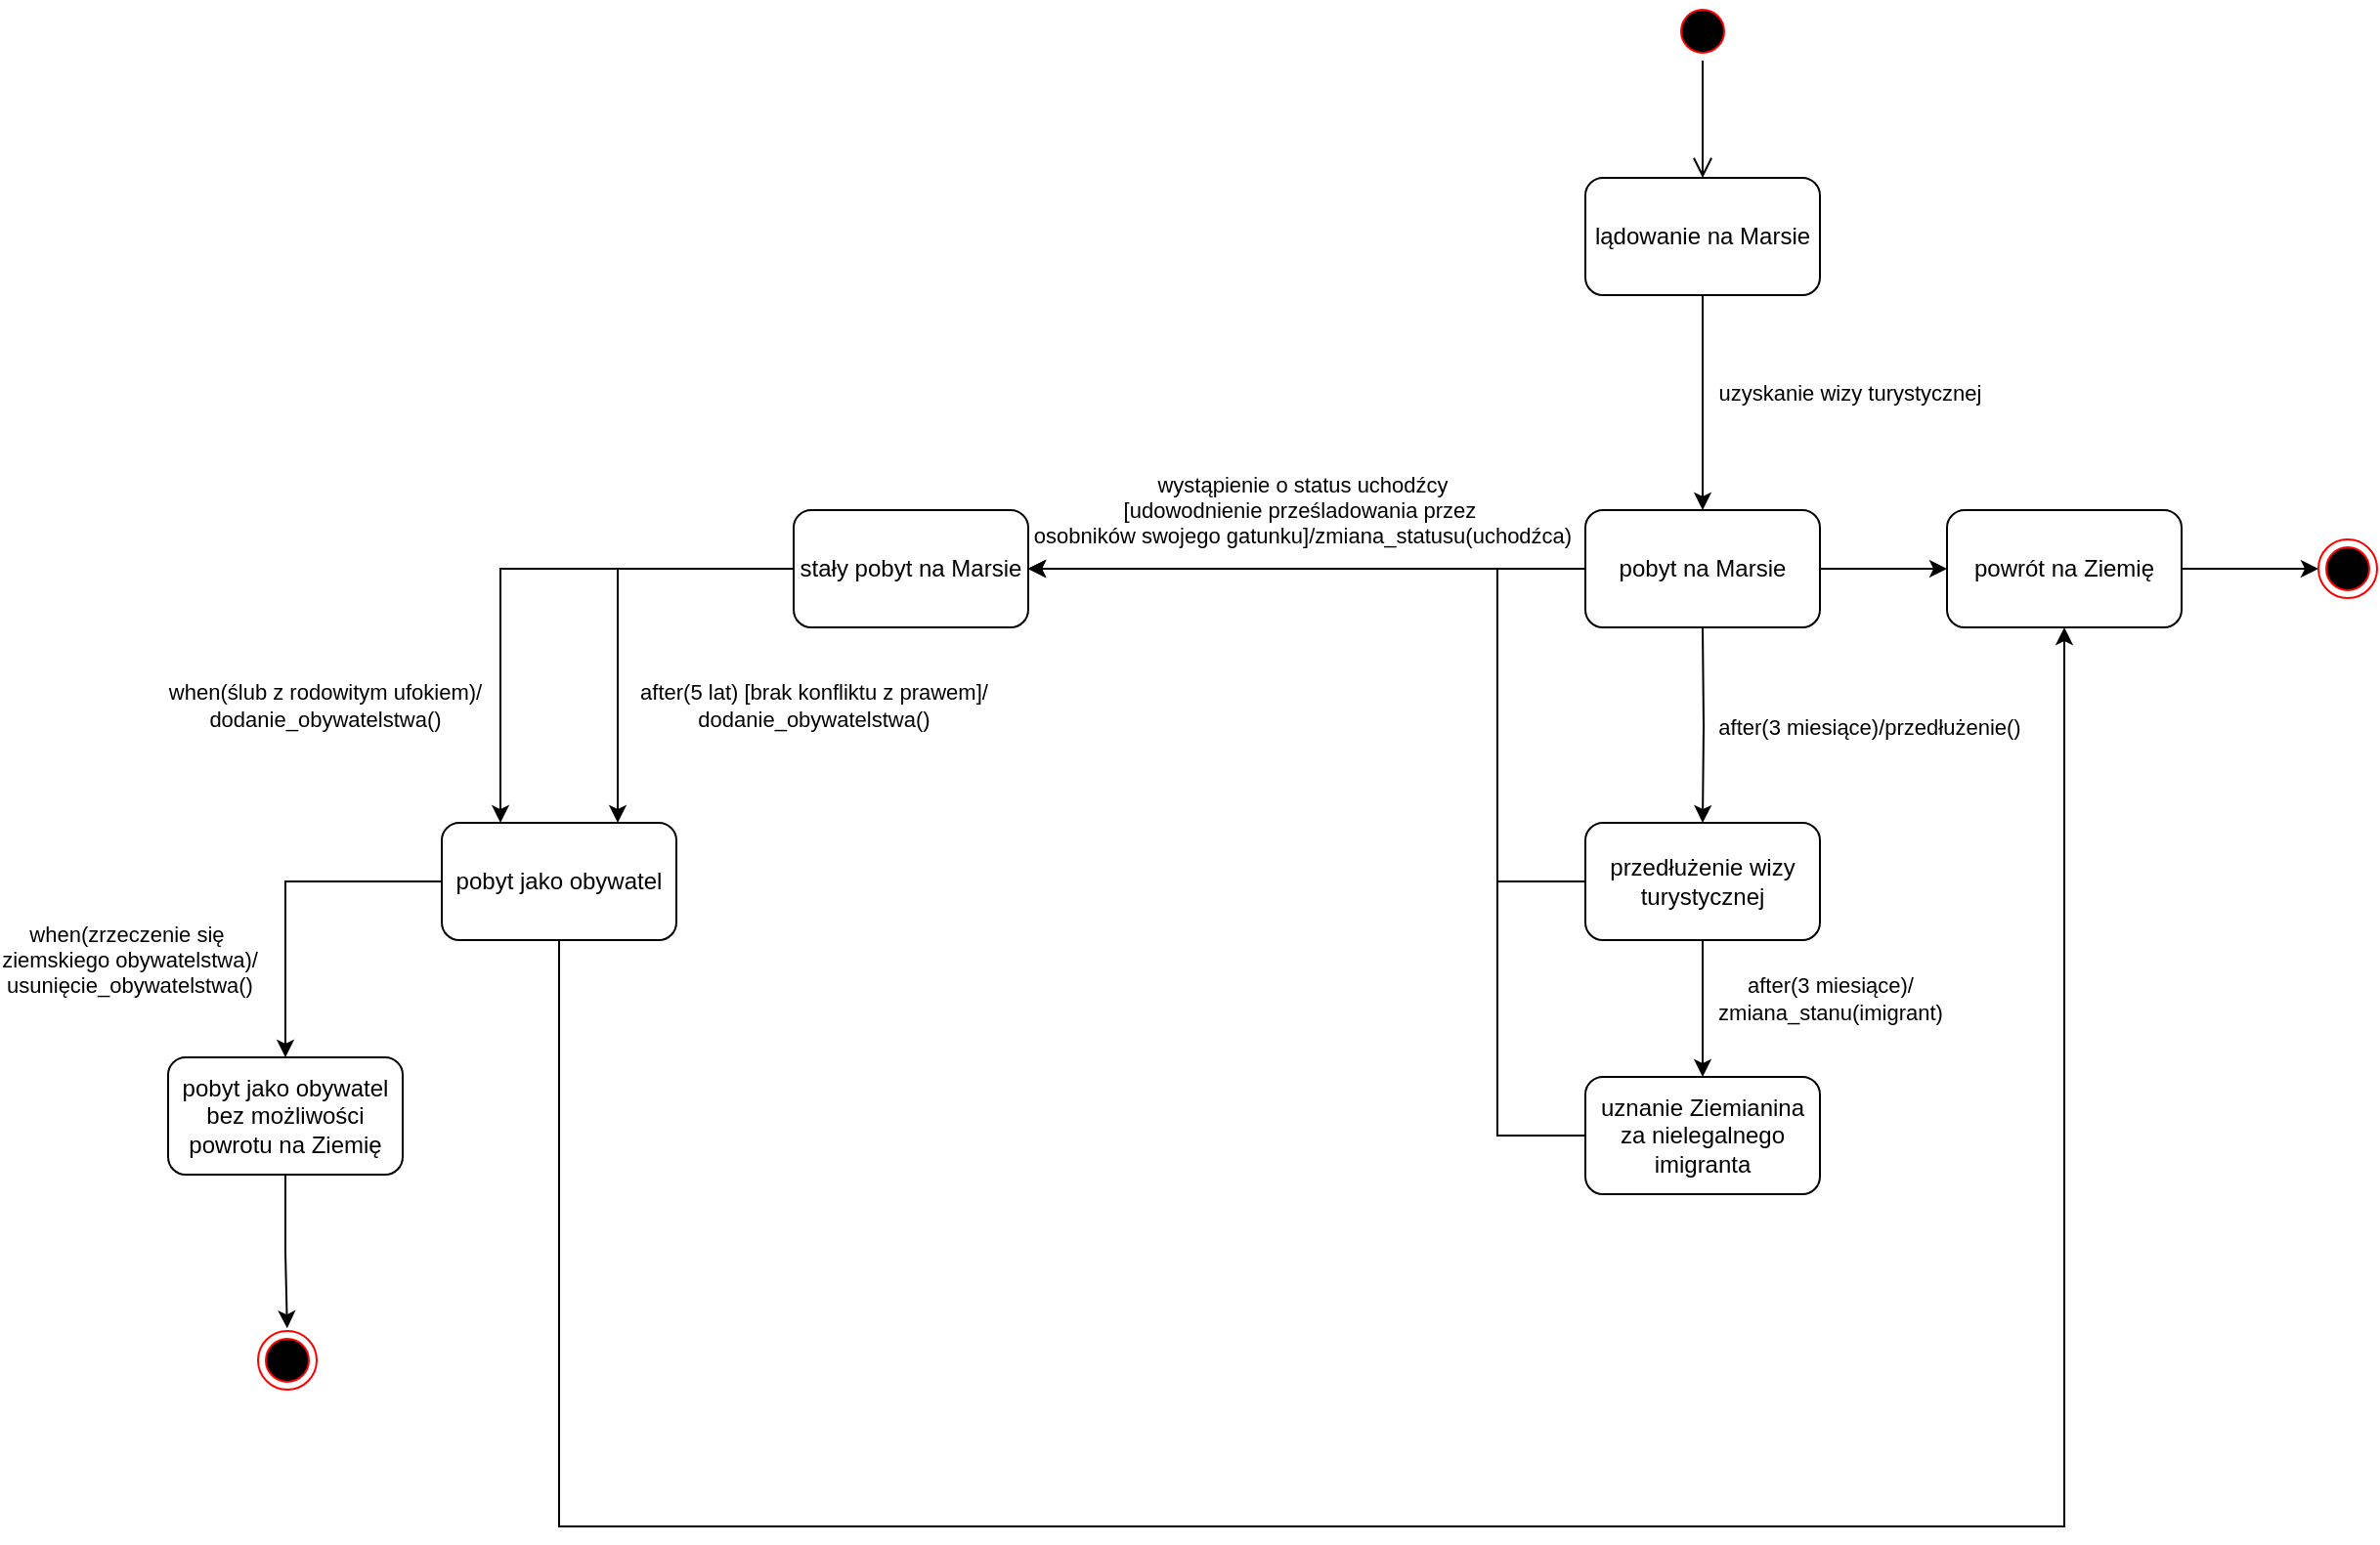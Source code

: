 <mxfile version="24.2.0" type="github">
  <diagram name="Strona-1" id="8CRNDZE9Izpj1-qc91zi">
    <mxGraphModel dx="1525" dy="393" grid="1" gridSize="10" guides="1" tooltips="1" connect="1" arrows="1" fold="1" page="1" pageScale="1" pageWidth="1169" pageHeight="827" math="0" shadow="0">
      <root>
        <mxCell id="0" />
        <mxCell id="1" parent="0" />
        <mxCell id="taRefr_oqiKTdeL5wk_o-3" value="" style="ellipse;html=1;shape=startState;fillColor=#000000;strokeColor=#ff0000;" vertex="1" parent="1">
          <mxGeometry x="140" y="210" width="30" height="30" as="geometry" />
        </mxCell>
        <mxCell id="taRefr_oqiKTdeL5wk_o-4" value="" style="edgeStyle=orthogonalEdgeStyle;html=1;verticalAlign=bottom;endArrow=open;endSize=8;strokeColor=#000000;rounded=0;" edge="1" source="taRefr_oqiKTdeL5wk_o-3" parent="1" target="taRefr_oqiKTdeL5wk_o-5">
          <mxGeometry relative="1" as="geometry">
            <mxPoint x="155" y="300" as="targetPoint" />
          </mxGeometry>
        </mxCell>
        <mxCell id="taRefr_oqiKTdeL5wk_o-7" value="uzyskanie wizy turystycznej" style="edgeStyle=orthogonalEdgeStyle;rounded=0;orthogonalLoop=1;jettySize=auto;html=1;" edge="1" parent="1" source="taRefr_oqiKTdeL5wk_o-5" target="taRefr_oqiKTdeL5wk_o-6">
          <mxGeometry x="-0.091" y="75" relative="1" as="geometry">
            <mxPoint as="offset" />
          </mxGeometry>
        </mxCell>
        <mxCell id="taRefr_oqiKTdeL5wk_o-5" value="lądowanie na Marsie" style="rounded=1;whiteSpace=wrap;html=1;" vertex="1" parent="1">
          <mxGeometry x="95" y="300" width="120" height="60" as="geometry" />
        </mxCell>
        <mxCell id="taRefr_oqiKTdeL5wk_o-9" style="edgeStyle=orthogonalEdgeStyle;rounded=0;orthogonalLoop=1;jettySize=auto;html=1;" edge="1" parent="1" source="taRefr_oqiKTdeL5wk_o-6" target="taRefr_oqiKTdeL5wk_o-8">
          <mxGeometry relative="1" as="geometry" />
        </mxCell>
        <mxCell id="taRefr_oqiKTdeL5wk_o-13" value="after(3 miesiące)/przedłużenie()" style="edgeStyle=orthogonalEdgeStyle;rounded=0;orthogonalLoop=1;jettySize=auto;html=1;" edge="1" parent="1" target="taRefr_oqiKTdeL5wk_o-12">
          <mxGeometry x="0.004" y="-84" relative="1" as="geometry">
            <mxPoint x="155" y="530" as="sourcePoint" />
            <mxPoint x="155" y="600" as="targetPoint" />
            <Array as="points" />
            <mxPoint x="84" y="84" as="offset" />
          </mxGeometry>
        </mxCell>
        <mxCell id="taRefr_oqiKTdeL5wk_o-17" value="wystąpienie o status uchodźcy&lt;div&gt;[udowodnienie prześladowania przez&amp;nbsp;&lt;/div&gt;&lt;div&gt;osobników swojego gatunku]/zmiana_statusu(uchodźca)&lt;/div&gt;" style="edgeStyle=orthogonalEdgeStyle;rounded=0;orthogonalLoop=1;jettySize=auto;html=1;" edge="1" parent="1" source="taRefr_oqiKTdeL5wk_o-6" target="taRefr_oqiKTdeL5wk_o-16">
          <mxGeometry x="0.018" y="-30" relative="1" as="geometry">
            <mxPoint as="offset" />
          </mxGeometry>
        </mxCell>
        <mxCell id="taRefr_oqiKTdeL5wk_o-6" value="pobyt na Marsie" style="rounded=1;whiteSpace=wrap;html=1;" vertex="1" parent="1">
          <mxGeometry x="95" y="470" width="120" height="60" as="geometry" />
        </mxCell>
        <mxCell id="taRefr_oqiKTdeL5wk_o-11" style="edgeStyle=orthogonalEdgeStyle;rounded=0;orthogonalLoop=1;jettySize=auto;html=1;" edge="1" parent="1" source="taRefr_oqiKTdeL5wk_o-8" target="taRefr_oqiKTdeL5wk_o-10">
          <mxGeometry relative="1" as="geometry" />
        </mxCell>
        <mxCell id="taRefr_oqiKTdeL5wk_o-8" value="powrót na Ziemię" style="rounded=1;whiteSpace=wrap;html=1;" vertex="1" parent="1">
          <mxGeometry x="280" y="470" width="120" height="60" as="geometry" />
        </mxCell>
        <mxCell id="taRefr_oqiKTdeL5wk_o-10" value="" style="ellipse;html=1;shape=endState;fillColor=#000000;strokeColor=#ff0000;" vertex="1" parent="1">
          <mxGeometry x="470" y="485" width="30" height="30" as="geometry" />
        </mxCell>
        <mxCell id="taRefr_oqiKTdeL5wk_o-15" value="after(3 miesiące)/&lt;div&gt;zmiana_stanu(imigrant)&lt;/div&gt;" style="edgeStyle=orthogonalEdgeStyle;rounded=0;orthogonalLoop=1;jettySize=auto;html=1;" edge="1" parent="1" source="taRefr_oqiKTdeL5wk_o-12" target="taRefr_oqiKTdeL5wk_o-14">
          <mxGeometry x="-0.143" y="65" relative="1" as="geometry">
            <mxPoint as="offset" />
          </mxGeometry>
        </mxCell>
        <mxCell id="taRefr_oqiKTdeL5wk_o-28" style="edgeStyle=orthogonalEdgeStyle;rounded=0;orthogonalLoop=1;jettySize=auto;html=1;" edge="1" parent="1" source="taRefr_oqiKTdeL5wk_o-12" target="taRefr_oqiKTdeL5wk_o-16">
          <mxGeometry relative="1" as="geometry">
            <Array as="points">
              <mxPoint x="50" y="660" />
              <mxPoint x="50" y="500" />
            </Array>
          </mxGeometry>
        </mxCell>
        <mxCell id="taRefr_oqiKTdeL5wk_o-12" value="przedłużenie wizy turystycznej" style="rounded=1;whiteSpace=wrap;html=1;" vertex="1" parent="1">
          <mxGeometry x="95" y="630" width="120" height="60" as="geometry" />
        </mxCell>
        <mxCell id="taRefr_oqiKTdeL5wk_o-29" style="edgeStyle=orthogonalEdgeStyle;rounded=0;orthogonalLoop=1;jettySize=auto;html=1;" edge="1" parent="1" source="taRefr_oqiKTdeL5wk_o-14" target="taRefr_oqiKTdeL5wk_o-16">
          <mxGeometry relative="1" as="geometry">
            <Array as="points">
              <mxPoint x="50" y="790" />
              <mxPoint x="50" y="500" />
            </Array>
          </mxGeometry>
        </mxCell>
        <mxCell id="taRefr_oqiKTdeL5wk_o-14" value="uznanie Ziemianina za nielegalnego imigranta" style="rounded=1;whiteSpace=wrap;html=1;" vertex="1" parent="1">
          <mxGeometry x="95" y="760" width="120" height="60" as="geometry" />
        </mxCell>
        <mxCell id="taRefr_oqiKTdeL5wk_o-19" value="after(5 lat) [brak konfliktu z prawem]/&lt;div&gt;dodanie_obywatelstwa()&lt;/div&gt;" style="edgeStyle=orthogonalEdgeStyle;rounded=0;orthogonalLoop=1;jettySize=auto;html=1;entryX=0.75;entryY=0;entryDx=0;entryDy=0;" edge="1" parent="1" source="taRefr_oqiKTdeL5wk_o-16" target="taRefr_oqiKTdeL5wk_o-18">
          <mxGeometry x="-1" y="71" relative="1" as="geometry">
            <mxPoint x="10" y="-1" as="offset" />
          </mxGeometry>
        </mxCell>
        <mxCell id="taRefr_oqiKTdeL5wk_o-20" value="when(ślub z rodowitym ufokiem)/&lt;div&gt;dodanie_obywatelstwa()&lt;/div&gt;" style="edgeStyle=orthogonalEdgeStyle;rounded=0;orthogonalLoop=1;jettySize=auto;html=1;entryX=0.25;entryY=0;entryDx=0;entryDy=0;" edge="1" parent="1" source="taRefr_oqiKTdeL5wk_o-16" target="taRefr_oqiKTdeL5wk_o-18">
          <mxGeometry x="0.571" y="-90" relative="1" as="geometry">
            <mxPoint as="offset" />
          </mxGeometry>
        </mxCell>
        <mxCell id="taRefr_oqiKTdeL5wk_o-16" value="stały pobyt na Marsie" style="rounded=1;whiteSpace=wrap;html=1;" vertex="1" parent="1">
          <mxGeometry x="-310" y="470" width="120" height="60" as="geometry" />
        </mxCell>
        <mxCell id="taRefr_oqiKTdeL5wk_o-22" value="when(zrzeczenie się&amp;nbsp;&lt;div&gt;ziemskiego obywatelstwa)/&lt;/div&gt;&lt;div&gt;usunięcie_obywatelstwa()&lt;/div&gt;" style="edgeStyle=orthogonalEdgeStyle;rounded=0;orthogonalLoop=1;jettySize=auto;html=1;" edge="1" parent="1" source="taRefr_oqiKTdeL5wk_o-18" target="taRefr_oqiKTdeL5wk_o-21">
          <mxGeometry x="0.412" y="-80" relative="1" as="geometry">
            <mxPoint as="offset" />
          </mxGeometry>
        </mxCell>
        <mxCell id="taRefr_oqiKTdeL5wk_o-27" style="edgeStyle=orthogonalEdgeStyle;rounded=0;orthogonalLoop=1;jettySize=auto;html=1;entryX=0.5;entryY=1;entryDx=0;entryDy=0;" edge="1" parent="1" source="taRefr_oqiKTdeL5wk_o-18" target="taRefr_oqiKTdeL5wk_o-8">
          <mxGeometry relative="1" as="geometry">
            <Array as="points">
              <mxPoint x="-430" y="990" />
              <mxPoint x="340" y="990" />
            </Array>
          </mxGeometry>
        </mxCell>
        <mxCell id="taRefr_oqiKTdeL5wk_o-18" value="pobyt jako obywatel" style="rounded=1;whiteSpace=wrap;html=1;" vertex="1" parent="1">
          <mxGeometry x="-490" y="630" width="120" height="60" as="geometry" />
        </mxCell>
        <mxCell id="taRefr_oqiKTdeL5wk_o-24" style="edgeStyle=orthogonalEdgeStyle;rounded=0;orthogonalLoop=1;jettySize=auto;html=1;entryX=0.497;entryY=-0.047;entryDx=0;entryDy=0;entryPerimeter=0;" edge="1" parent="1" source="taRefr_oqiKTdeL5wk_o-21" target="taRefr_oqiKTdeL5wk_o-26">
          <mxGeometry relative="1" as="geometry">
            <mxPoint x="-569" y="890" as="targetPoint" />
          </mxGeometry>
        </mxCell>
        <mxCell id="taRefr_oqiKTdeL5wk_o-21" value="pobyt jako obywatel bez możliwości powrotu na Ziemię" style="rounded=1;whiteSpace=wrap;html=1;" vertex="1" parent="1">
          <mxGeometry x="-630" y="750" width="120" height="60" as="geometry" />
        </mxCell>
        <mxCell id="taRefr_oqiKTdeL5wk_o-26" value="" style="ellipse;html=1;shape=endState;fillColor=#000000;strokeColor=#ff0000;" vertex="1" parent="1">
          <mxGeometry x="-584.0" y="890" width="30" height="30" as="geometry" />
        </mxCell>
      </root>
    </mxGraphModel>
  </diagram>
</mxfile>

